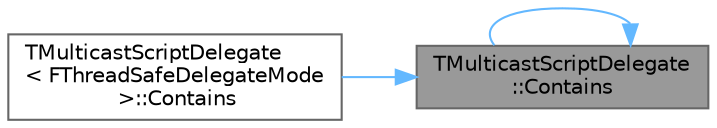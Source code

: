 digraph "TMulticastScriptDelegate::Contains"
{
 // INTERACTIVE_SVG=YES
 // LATEX_PDF_SIZE
  bgcolor="transparent";
  edge [fontname=Helvetica,fontsize=10,labelfontname=Helvetica,labelfontsize=10];
  node [fontname=Helvetica,fontsize=10,shape=box,height=0.2,width=0.4];
  rankdir="RL";
  Node1 [id="Node000001",label="TMulticastScriptDelegate\l::Contains",height=0.2,width=0.4,color="gray40", fillcolor="grey60", style="filled", fontcolor="black",tooltip="Checks whether a function delegate is already a member of this multi-cast delegate's invocation list."];
  Node1 -> Node2 [id="edge1_Node000001_Node000002",dir="back",color="steelblue1",style="solid",tooltip=" "];
  Node2 [id="Node000002",label="TMulticastScriptDelegate\l\< FThreadSafeDelegateMode\l \>::Contains",height=0.2,width=0.4,color="grey40", fillcolor="white", style="filled",URL="$dc/d3a/classTMulticastScriptDelegate.html#a614f760adef13f0d6dd93d16c62ac5e2",tooltip=" "];
  Node1 -> Node1 [id="edge2_Node000001_Node000001",dir="back",color="steelblue1",style="solid",tooltip=" "];
}

